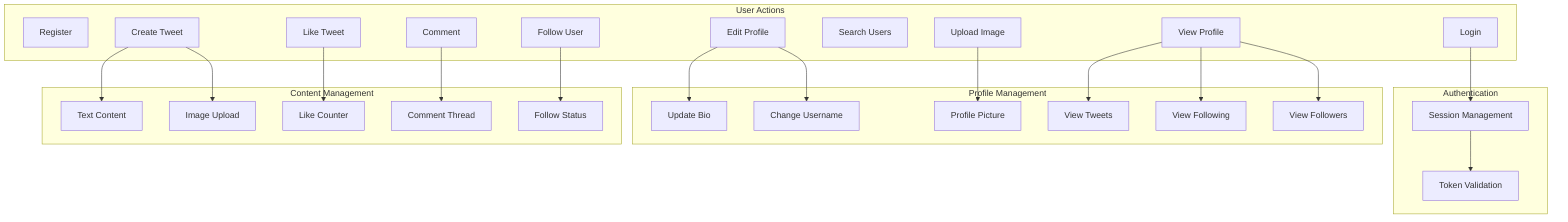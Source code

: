 flowchart TD
    subgraph User Actions
        A[Register]
        B[Login]
        C[Create Tweet]
        D[Like Tweet]
        E[Comment]
        F[Follow User]
        G[Search Users]
        H[Edit Profile]
        I[View Profile]
        J[Upload Image]
    end

    subgraph Authentication
        B --> K[Session Management]
        K --> L[Token Validation]
    end

    subgraph Profile Management
        H --> M[Update Bio]
        H --> N[Change Username]
        J --> O[Profile Picture]
        I --> P[View Tweets]
        I --> Q[View Following]
        I --> R[View Followers]
    end

    subgraph Content Management
        C --> S[Text Content]
        C --> T[Image Upload]
        D --> U[Like Counter]
        E --> V[Comment Thread]
        F --> W[Follow Status]
    end